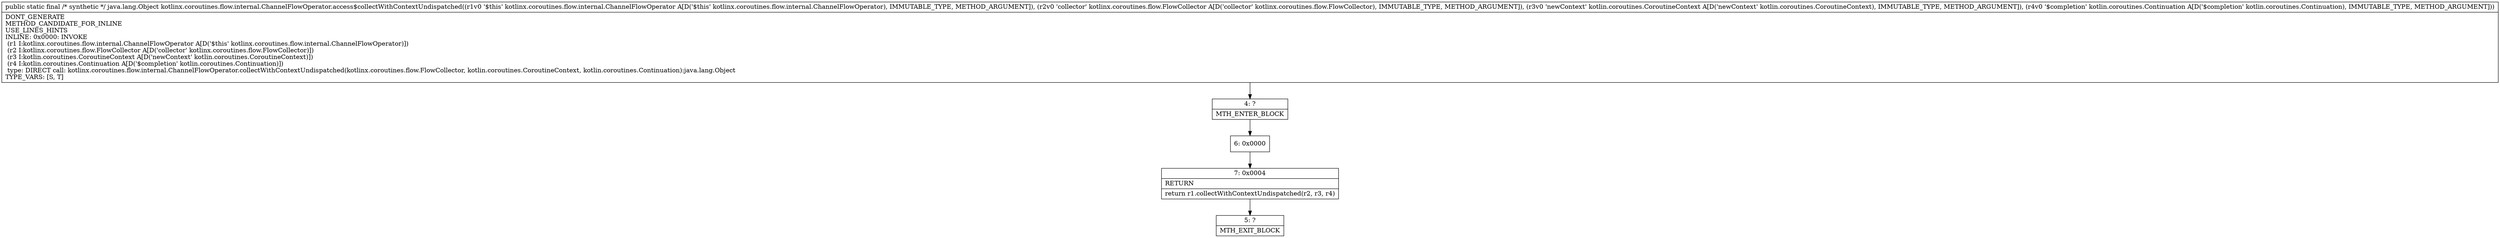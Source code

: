 digraph "CFG forkotlinx.coroutines.flow.internal.ChannelFlowOperator.access$collectWithContextUndispatched(Lkotlinx\/coroutines\/flow\/internal\/ChannelFlowOperator;Lkotlinx\/coroutines\/flow\/FlowCollector;Lkotlin\/coroutines\/CoroutineContext;Lkotlin\/coroutines\/Continuation;)Ljava\/lang\/Object;" {
Node_4 [shape=record,label="{4\:\ ?|MTH_ENTER_BLOCK\l}"];
Node_6 [shape=record,label="{6\:\ 0x0000}"];
Node_7 [shape=record,label="{7\:\ 0x0004|RETURN\l|return r1.collectWithContextUndispatched(r2, r3, r4)\l}"];
Node_5 [shape=record,label="{5\:\ ?|MTH_EXIT_BLOCK\l}"];
MethodNode[shape=record,label="{public static final \/* synthetic *\/ java.lang.Object kotlinx.coroutines.flow.internal.ChannelFlowOperator.access$collectWithContextUndispatched((r1v0 '$this' kotlinx.coroutines.flow.internal.ChannelFlowOperator A[D('$this' kotlinx.coroutines.flow.internal.ChannelFlowOperator), IMMUTABLE_TYPE, METHOD_ARGUMENT]), (r2v0 'collector' kotlinx.coroutines.flow.FlowCollector A[D('collector' kotlinx.coroutines.flow.FlowCollector), IMMUTABLE_TYPE, METHOD_ARGUMENT]), (r3v0 'newContext' kotlin.coroutines.CoroutineContext A[D('newContext' kotlin.coroutines.CoroutineContext), IMMUTABLE_TYPE, METHOD_ARGUMENT]), (r4v0 '$completion' kotlin.coroutines.Continuation A[D('$completion' kotlin.coroutines.Continuation), IMMUTABLE_TYPE, METHOD_ARGUMENT]))  | DONT_GENERATE\lMETHOD_CANDIDATE_FOR_INLINE\lUSE_LINES_HINTS\lINLINE: 0x0000: INVOKE  \l  (r1 I:kotlinx.coroutines.flow.internal.ChannelFlowOperator A[D('$this' kotlinx.coroutines.flow.internal.ChannelFlowOperator)])\l  (r2 I:kotlinx.coroutines.flow.FlowCollector A[D('collector' kotlinx.coroutines.flow.FlowCollector)])\l  (r3 I:kotlin.coroutines.CoroutineContext A[D('newContext' kotlin.coroutines.CoroutineContext)])\l  (r4 I:kotlin.coroutines.Continuation A[D('$completion' kotlin.coroutines.Continuation)])\l type: DIRECT call: kotlinx.coroutines.flow.internal.ChannelFlowOperator.collectWithContextUndispatched(kotlinx.coroutines.flow.FlowCollector, kotlin.coroutines.CoroutineContext, kotlin.coroutines.Continuation):java.lang.Object\lTYPE_VARS: [S, T]\l}"];
MethodNode -> Node_4;Node_4 -> Node_6;
Node_6 -> Node_7;
Node_7 -> Node_5;
}

